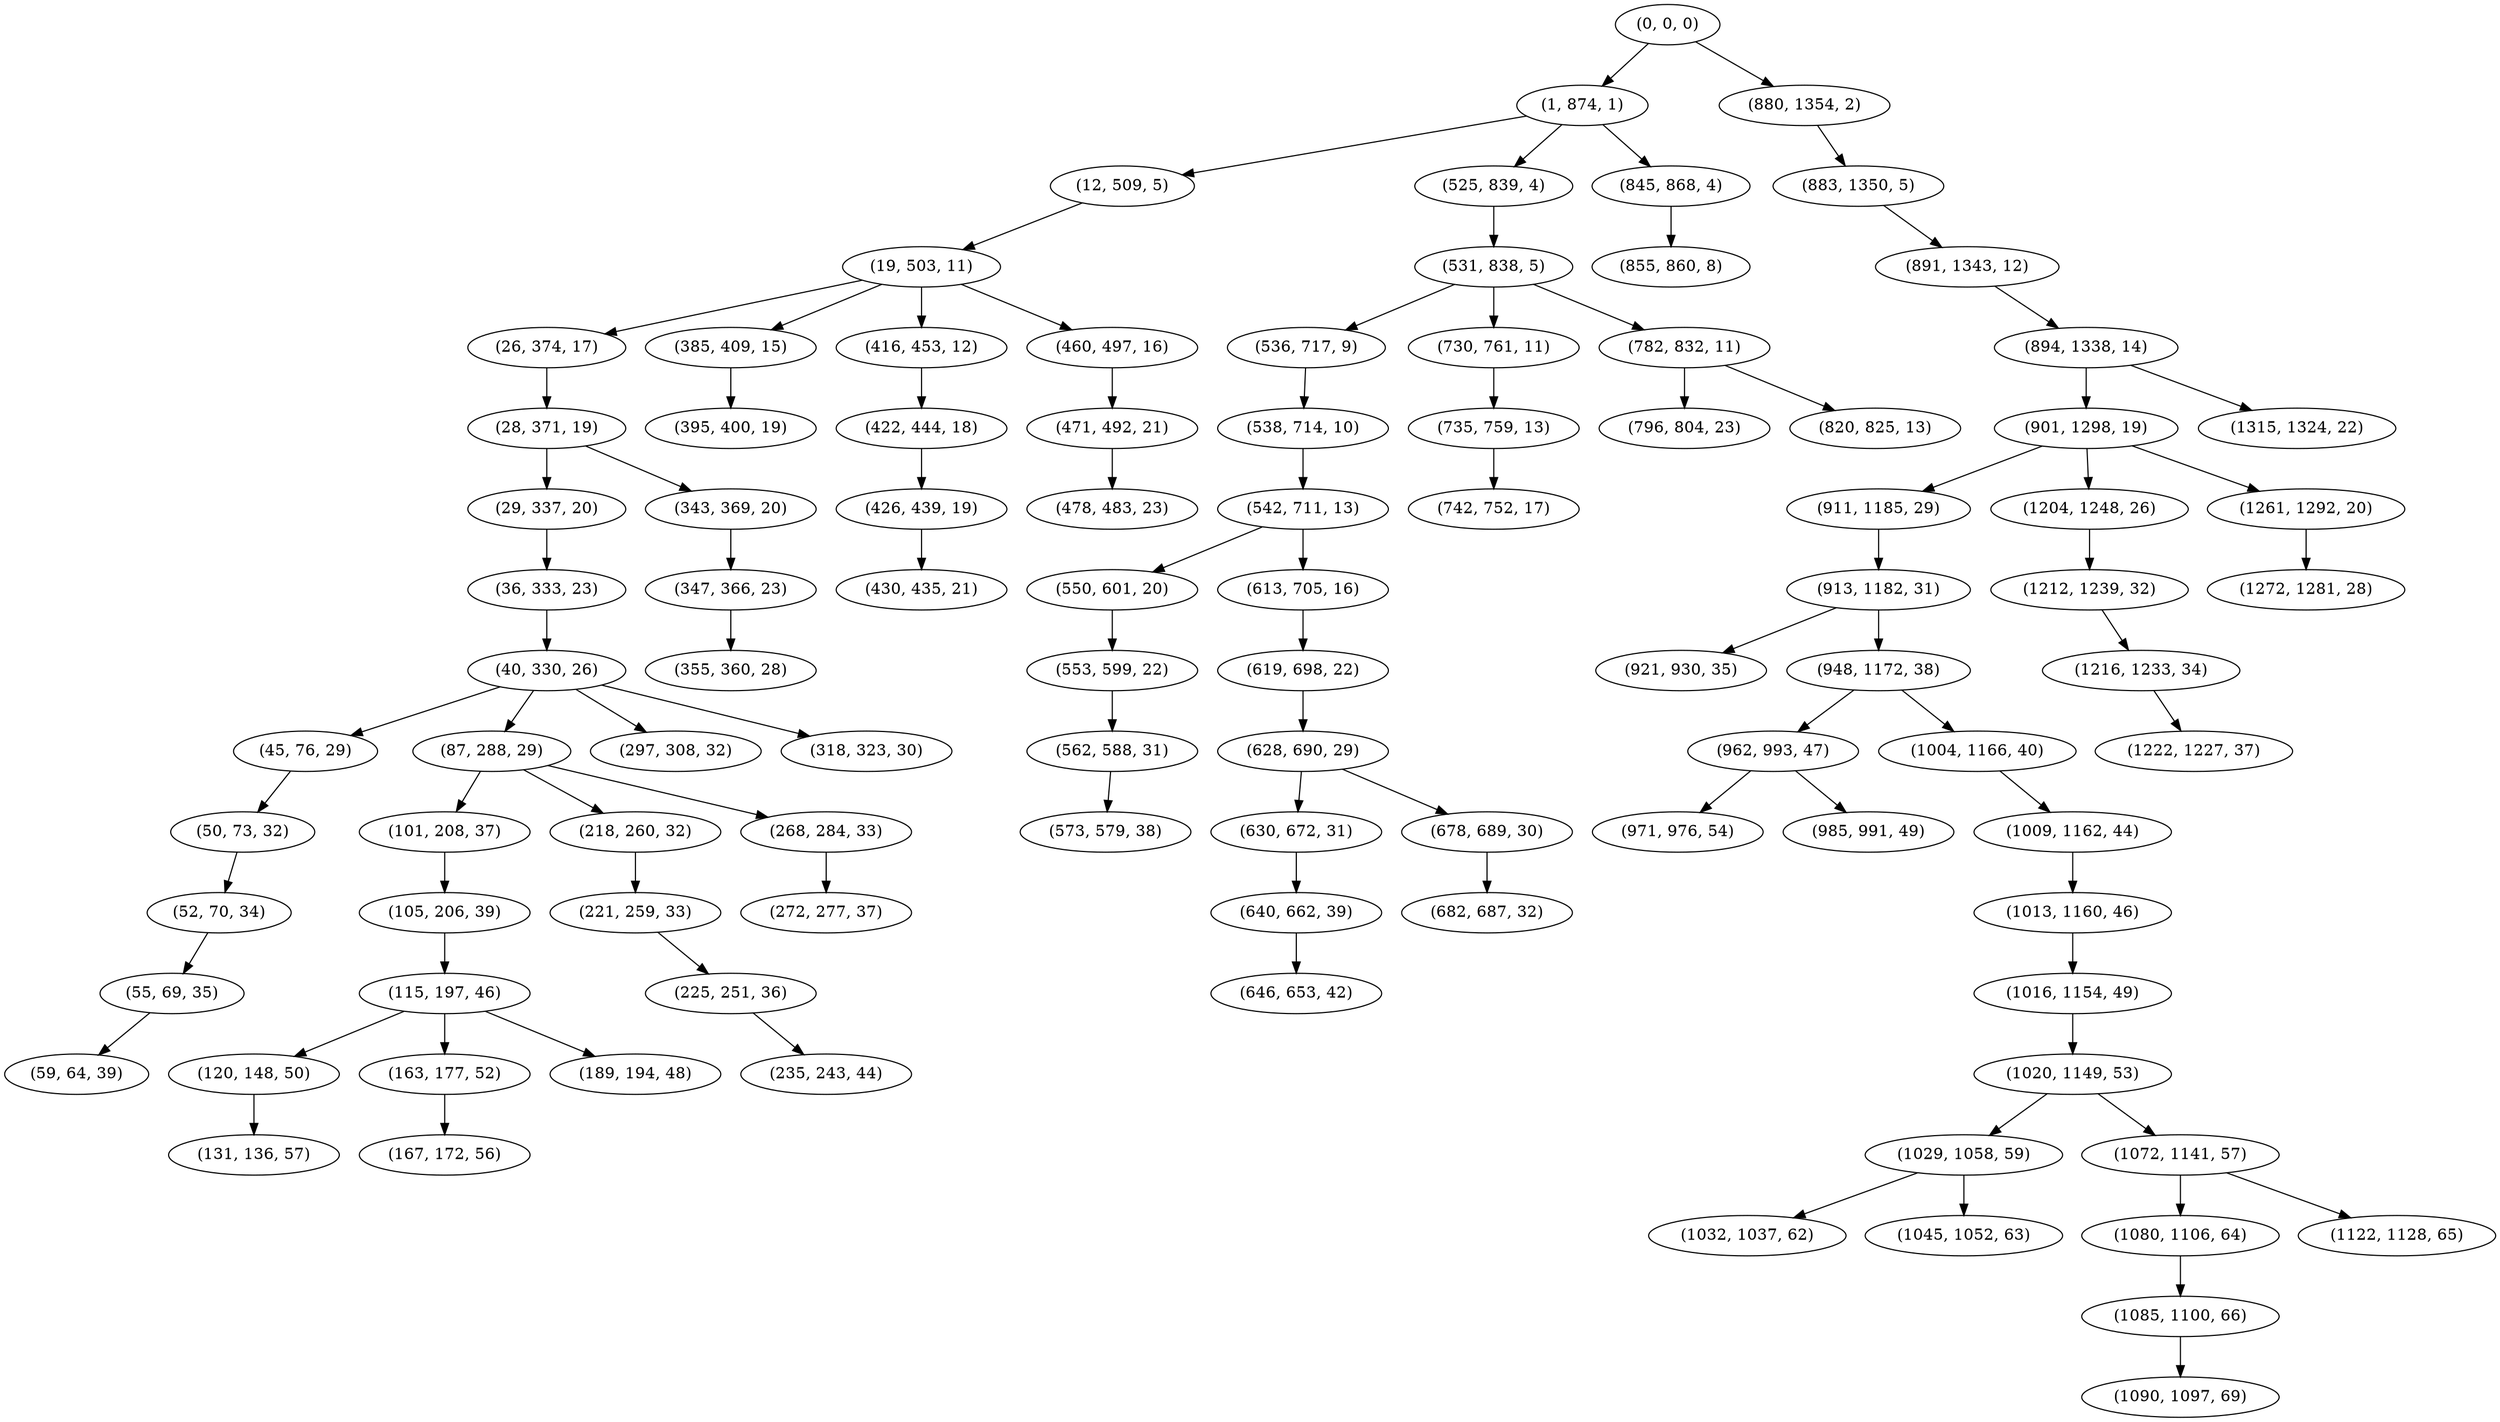 digraph tree {
    "(0, 0, 0)";
    "(1, 874, 1)";
    "(12, 509, 5)";
    "(19, 503, 11)";
    "(26, 374, 17)";
    "(28, 371, 19)";
    "(29, 337, 20)";
    "(36, 333, 23)";
    "(40, 330, 26)";
    "(45, 76, 29)";
    "(50, 73, 32)";
    "(52, 70, 34)";
    "(55, 69, 35)";
    "(59, 64, 39)";
    "(87, 288, 29)";
    "(101, 208, 37)";
    "(105, 206, 39)";
    "(115, 197, 46)";
    "(120, 148, 50)";
    "(131, 136, 57)";
    "(163, 177, 52)";
    "(167, 172, 56)";
    "(189, 194, 48)";
    "(218, 260, 32)";
    "(221, 259, 33)";
    "(225, 251, 36)";
    "(235, 243, 44)";
    "(268, 284, 33)";
    "(272, 277, 37)";
    "(297, 308, 32)";
    "(318, 323, 30)";
    "(343, 369, 20)";
    "(347, 366, 23)";
    "(355, 360, 28)";
    "(385, 409, 15)";
    "(395, 400, 19)";
    "(416, 453, 12)";
    "(422, 444, 18)";
    "(426, 439, 19)";
    "(430, 435, 21)";
    "(460, 497, 16)";
    "(471, 492, 21)";
    "(478, 483, 23)";
    "(525, 839, 4)";
    "(531, 838, 5)";
    "(536, 717, 9)";
    "(538, 714, 10)";
    "(542, 711, 13)";
    "(550, 601, 20)";
    "(553, 599, 22)";
    "(562, 588, 31)";
    "(573, 579, 38)";
    "(613, 705, 16)";
    "(619, 698, 22)";
    "(628, 690, 29)";
    "(630, 672, 31)";
    "(640, 662, 39)";
    "(646, 653, 42)";
    "(678, 689, 30)";
    "(682, 687, 32)";
    "(730, 761, 11)";
    "(735, 759, 13)";
    "(742, 752, 17)";
    "(782, 832, 11)";
    "(796, 804, 23)";
    "(820, 825, 13)";
    "(845, 868, 4)";
    "(855, 860, 8)";
    "(880, 1354, 2)";
    "(883, 1350, 5)";
    "(891, 1343, 12)";
    "(894, 1338, 14)";
    "(901, 1298, 19)";
    "(911, 1185, 29)";
    "(913, 1182, 31)";
    "(921, 930, 35)";
    "(948, 1172, 38)";
    "(962, 993, 47)";
    "(971, 976, 54)";
    "(985, 991, 49)";
    "(1004, 1166, 40)";
    "(1009, 1162, 44)";
    "(1013, 1160, 46)";
    "(1016, 1154, 49)";
    "(1020, 1149, 53)";
    "(1029, 1058, 59)";
    "(1032, 1037, 62)";
    "(1045, 1052, 63)";
    "(1072, 1141, 57)";
    "(1080, 1106, 64)";
    "(1085, 1100, 66)";
    "(1090, 1097, 69)";
    "(1122, 1128, 65)";
    "(1204, 1248, 26)";
    "(1212, 1239, 32)";
    "(1216, 1233, 34)";
    "(1222, 1227, 37)";
    "(1261, 1292, 20)";
    "(1272, 1281, 28)";
    "(1315, 1324, 22)";
    "(0, 0, 0)" -> "(1, 874, 1)";
    "(0, 0, 0)" -> "(880, 1354, 2)";
    "(1, 874, 1)" -> "(12, 509, 5)";
    "(1, 874, 1)" -> "(525, 839, 4)";
    "(1, 874, 1)" -> "(845, 868, 4)";
    "(12, 509, 5)" -> "(19, 503, 11)";
    "(19, 503, 11)" -> "(26, 374, 17)";
    "(19, 503, 11)" -> "(385, 409, 15)";
    "(19, 503, 11)" -> "(416, 453, 12)";
    "(19, 503, 11)" -> "(460, 497, 16)";
    "(26, 374, 17)" -> "(28, 371, 19)";
    "(28, 371, 19)" -> "(29, 337, 20)";
    "(28, 371, 19)" -> "(343, 369, 20)";
    "(29, 337, 20)" -> "(36, 333, 23)";
    "(36, 333, 23)" -> "(40, 330, 26)";
    "(40, 330, 26)" -> "(45, 76, 29)";
    "(40, 330, 26)" -> "(87, 288, 29)";
    "(40, 330, 26)" -> "(297, 308, 32)";
    "(40, 330, 26)" -> "(318, 323, 30)";
    "(45, 76, 29)" -> "(50, 73, 32)";
    "(50, 73, 32)" -> "(52, 70, 34)";
    "(52, 70, 34)" -> "(55, 69, 35)";
    "(55, 69, 35)" -> "(59, 64, 39)";
    "(87, 288, 29)" -> "(101, 208, 37)";
    "(87, 288, 29)" -> "(218, 260, 32)";
    "(87, 288, 29)" -> "(268, 284, 33)";
    "(101, 208, 37)" -> "(105, 206, 39)";
    "(105, 206, 39)" -> "(115, 197, 46)";
    "(115, 197, 46)" -> "(120, 148, 50)";
    "(115, 197, 46)" -> "(163, 177, 52)";
    "(115, 197, 46)" -> "(189, 194, 48)";
    "(120, 148, 50)" -> "(131, 136, 57)";
    "(163, 177, 52)" -> "(167, 172, 56)";
    "(218, 260, 32)" -> "(221, 259, 33)";
    "(221, 259, 33)" -> "(225, 251, 36)";
    "(225, 251, 36)" -> "(235, 243, 44)";
    "(268, 284, 33)" -> "(272, 277, 37)";
    "(343, 369, 20)" -> "(347, 366, 23)";
    "(347, 366, 23)" -> "(355, 360, 28)";
    "(385, 409, 15)" -> "(395, 400, 19)";
    "(416, 453, 12)" -> "(422, 444, 18)";
    "(422, 444, 18)" -> "(426, 439, 19)";
    "(426, 439, 19)" -> "(430, 435, 21)";
    "(460, 497, 16)" -> "(471, 492, 21)";
    "(471, 492, 21)" -> "(478, 483, 23)";
    "(525, 839, 4)" -> "(531, 838, 5)";
    "(531, 838, 5)" -> "(536, 717, 9)";
    "(531, 838, 5)" -> "(730, 761, 11)";
    "(531, 838, 5)" -> "(782, 832, 11)";
    "(536, 717, 9)" -> "(538, 714, 10)";
    "(538, 714, 10)" -> "(542, 711, 13)";
    "(542, 711, 13)" -> "(550, 601, 20)";
    "(542, 711, 13)" -> "(613, 705, 16)";
    "(550, 601, 20)" -> "(553, 599, 22)";
    "(553, 599, 22)" -> "(562, 588, 31)";
    "(562, 588, 31)" -> "(573, 579, 38)";
    "(613, 705, 16)" -> "(619, 698, 22)";
    "(619, 698, 22)" -> "(628, 690, 29)";
    "(628, 690, 29)" -> "(630, 672, 31)";
    "(628, 690, 29)" -> "(678, 689, 30)";
    "(630, 672, 31)" -> "(640, 662, 39)";
    "(640, 662, 39)" -> "(646, 653, 42)";
    "(678, 689, 30)" -> "(682, 687, 32)";
    "(730, 761, 11)" -> "(735, 759, 13)";
    "(735, 759, 13)" -> "(742, 752, 17)";
    "(782, 832, 11)" -> "(796, 804, 23)";
    "(782, 832, 11)" -> "(820, 825, 13)";
    "(845, 868, 4)" -> "(855, 860, 8)";
    "(880, 1354, 2)" -> "(883, 1350, 5)";
    "(883, 1350, 5)" -> "(891, 1343, 12)";
    "(891, 1343, 12)" -> "(894, 1338, 14)";
    "(894, 1338, 14)" -> "(901, 1298, 19)";
    "(894, 1338, 14)" -> "(1315, 1324, 22)";
    "(901, 1298, 19)" -> "(911, 1185, 29)";
    "(901, 1298, 19)" -> "(1204, 1248, 26)";
    "(901, 1298, 19)" -> "(1261, 1292, 20)";
    "(911, 1185, 29)" -> "(913, 1182, 31)";
    "(913, 1182, 31)" -> "(921, 930, 35)";
    "(913, 1182, 31)" -> "(948, 1172, 38)";
    "(948, 1172, 38)" -> "(962, 993, 47)";
    "(948, 1172, 38)" -> "(1004, 1166, 40)";
    "(962, 993, 47)" -> "(971, 976, 54)";
    "(962, 993, 47)" -> "(985, 991, 49)";
    "(1004, 1166, 40)" -> "(1009, 1162, 44)";
    "(1009, 1162, 44)" -> "(1013, 1160, 46)";
    "(1013, 1160, 46)" -> "(1016, 1154, 49)";
    "(1016, 1154, 49)" -> "(1020, 1149, 53)";
    "(1020, 1149, 53)" -> "(1029, 1058, 59)";
    "(1020, 1149, 53)" -> "(1072, 1141, 57)";
    "(1029, 1058, 59)" -> "(1032, 1037, 62)";
    "(1029, 1058, 59)" -> "(1045, 1052, 63)";
    "(1072, 1141, 57)" -> "(1080, 1106, 64)";
    "(1072, 1141, 57)" -> "(1122, 1128, 65)";
    "(1080, 1106, 64)" -> "(1085, 1100, 66)";
    "(1085, 1100, 66)" -> "(1090, 1097, 69)";
    "(1204, 1248, 26)" -> "(1212, 1239, 32)";
    "(1212, 1239, 32)" -> "(1216, 1233, 34)";
    "(1216, 1233, 34)" -> "(1222, 1227, 37)";
    "(1261, 1292, 20)" -> "(1272, 1281, 28)";
}
